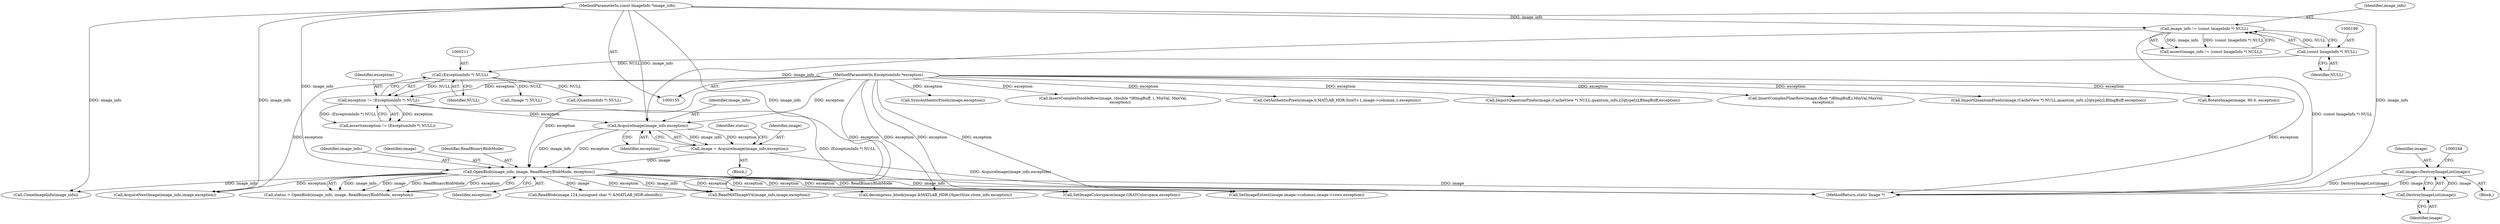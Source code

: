 digraph "0_ImageMagick_04178de2247e353fc095846784b9a10fefdbf890@pointer" {
"1000242" [label="(Call,image=DestroyImageList(image))"];
"1000244" [label="(Call,DestroyImageList(image))"];
"1000232" [label="(Call,OpenBlob(image_info, image, ReadBinaryBlobMode, exception))"];
"1000227" [label="(Call,AcquireImage(image_info,exception))"];
"1000196" [label="(Call,image_info != (const ImageInfo *) NULL)"];
"1000156" [label="(MethodParameterIn,const ImageInfo *image_info)"];
"1000198" [label="(Call,(const ImageInfo *) NULL)"];
"1000208" [label="(Call,exception != (ExceptionInfo *) NULL)"];
"1000157" [label="(MethodParameterIn,ExceptionInfo *exception)"];
"1000210" [label="(Call,(ExceptionInfo *) NULL)"];
"1000225" [label="(Call,image = AcquireImage(image_info,exception))"];
"1000491" [label="(Call,CloneImageInfo(image_info))"];
"1000232" [label="(Call,OpenBlob(image_info, image, ReadBinaryBlobMode, exception))"];
"1000200" [label="(Identifier,NULL)"];
"1000158" [label="(Block,)"];
"1001460" [label="(Call,SyncAuthenticPixels(image,exception))"];
"1000243" [label="(Identifier,image)"];
"1000207" [label="(Call,assert(exception != (ExceptionInfo *) NULL))"];
"1001553" [label="(Call,InsertComplexDoubleRow(image, (double *)BImgBuff, i, MinVal, MaxVal,\n            exception))"];
"1000245" [label="(Identifier,image)"];
"1000208" [label="(Call,exception != (ExceptionInfo *) NULL)"];
"1000235" [label="(Identifier,ReadBinaryBlobMode)"];
"1000244" [label="(Call,DestroyImageList(image))"];
"1000212" [label="(Identifier,NULL)"];
"1001984" [label="(MethodReturn,static Image *)"];
"1000230" [label="(Call,status = OpenBlob(image_info, image, ReadBinaryBlobMode, exception))"];
"1000156" [label="(MethodParameterIn,const ImageInfo *image_info)"];
"1000262" [label="(Call,ReadBlob(image,124,(unsigned char *) &MATLAB_HDR.identific))"];
"1001291" [label="(Call,GetAuthenticPixels(image,0,MATLAB_HDR.SizeY-i-1,image->columns,1,exception))"];
"1000157" [label="(MethodParameterIn,ExceptionInfo *exception)"];
"1000210" [label="(Call,(ExceptionInfo *) NULL)"];
"1000247" [label="(Call,(Image *) NULL)"];
"1000241" [label="(Block,)"];
"1001419" [label="(Call,ImportQuantumPixels(image,(CacheView *) NULL,quantum_info,z2qtype[z],BImgBuff,exception))"];
"1000226" [label="(Identifier,image)"];
"1001158" [label="(Call,SetImageExtent(image,image->columns,image->rows,exception))"];
"1001586" [label="(Call,InsertComplexFloatRow(image,(float *)BImgBuff,i,MinVal,MaxVal,\n            exception))"];
"1000242" [label="(Call,image=DestroyImageList(image))"];
"1000287" [label="(Call,ReadMATImageV4(image_info,image,exception))"];
"1000236" [label="(Identifier,exception)"];
"1000252" [label="(Call,(QuantumInfo *) NULL)"];
"1000233" [label="(Identifier,image_info)"];
"1001128" [label="(Call,SetImageColorspace(image,GRAYColorspace,exception))"];
"1000198" [label="(Call,(const ImageInfo *) NULL)"];
"1000209" [label="(Identifier,exception)"];
"1001383" [label="(Call,ImportQuantumPixels(image,(CacheView *) NULL,quantum_info,z2qtype[z],BImgBuff,exception))"];
"1000228" [label="(Identifier,image_info)"];
"1000227" [label="(Call,AcquireImage(image_info,exception))"];
"1000196" [label="(Call,image_info != (const ImageInfo *) NULL)"];
"1001726" [label="(Call,AcquireNextImage(image_info,image,exception))"];
"1000231" [label="(Identifier,status)"];
"1000225" [label="(Call,image = AcquireImage(image_info,exception))"];
"1000234" [label="(Identifier,image)"];
"1000197" [label="(Identifier,image_info)"];
"1000195" [label="(Call,assert(image_info != (const ImageInfo *) NULL))"];
"1001634" [label="(Call,RotateImage(image, 90.0, exception))"];
"1000505" [label="(Call,decompress_block(image,&MATLAB_HDR.ObjectSize,clone_info,exception))"];
"1000229" [label="(Identifier,exception)"];
"1000242" -> "1000241"  [label="AST: "];
"1000242" -> "1000244"  [label="CFG: "];
"1000243" -> "1000242"  [label="AST: "];
"1000244" -> "1000242"  [label="AST: "];
"1000248" -> "1000242"  [label="CFG: "];
"1000242" -> "1001984"  [label="DDG: DestroyImageList(image)"];
"1000242" -> "1001984"  [label="DDG: image"];
"1000244" -> "1000242"  [label="DDG: image"];
"1000244" -> "1000245"  [label="CFG: "];
"1000245" -> "1000244"  [label="AST: "];
"1000232" -> "1000244"  [label="DDG: image"];
"1000232" -> "1000230"  [label="AST: "];
"1000232" -> "1000236"  [label="CFG: "];
"1000233" -> "1000232"  [label="AST: "];
"1000234" -> "1000232"  [label="AST: "];
"1000235" -> "1000232"  [label="AST: "];
"1000236" -> "1000232"  [label="AST: "];
"1000230" -> "1000232"  [label="CFG: "];
"1000232" -> "1001984"  [label="DDG: image_info"];
"1000232" -> "1001984"  [label="DDG: exception"];
"1000232" -> "1001984"  [label="DDG: ReadBinaryBlobMode"];
"1000232" -> "1000230"  [label="DDG: image_info"];
"1000232" -> "1000230"  [label="DDG: image"];
"1000232" -> "1000230"  [label="DDG: ReadBinaryBlobMode"];
"1000232" -> "1000230"  [label="DDG: exception"];
"1000227" -> "1000232"  [label="DDG: image_info"];
"1000227" -> "1000232"  [label="DDG: exception"];
"1000156" -> "1000232"  [label="DDG: image_info"];
"1000225" -> "1000232"  [label="DDG: image"];
"1000157" -> "1000232"  [label="DDG: exception"];
"1000232" -> "1000262"  [label="DDG: image"];
"1000232" -> "1000287"  [label="DDG: image_info"];
"1000232" -> "1000287"  [label="DDG: exception"];
"1000232" -> "1000491"  [label="DDG: image_info"];
"1000232" -> "1000505"  [label="DDG: exception"];
"1000232" -> "1001128"  [label="DDG: exception"];
"1000232" -> "1001158"  [label="DDG: exception"];
"1000232" -> "1001726"  [label="DDG: exception"];
"1000227" -> "1000225"  [label="AST: "];
"1000227" -> "1000229"  [label="CFG: "];
"1000228" -> "1000227"  [label="AST: "];
"1000229" -> "1000227"  [label="AST: "];
"1000225" -> "1000227"  [label="CFG: "];
"1000227" -> "1000225"  [label="DDG: image_info"];
"1000227" -> "1000225"  [label="DDG: exception"];
"1000196" -> "1000227"  [label="DDG: image_info"];
"1000156" -> "1000227"  [label="DDG: image_info"];
"1000208" -> "1000227"  [label="DDG: exception"];
"1000157" -> "1000227"  [label="DDG: exception"];
"1000196" -> "1000195"  [label="AST: "];
"1000196" -> "1000198"  [label="CFG: "];
"1000197" -> "1000196"  [label="AST: "];
"1000198" -> "1000196"  [label="AST: "];
"1000195" -> "1000196"  [label="CFG: "];
"1000196" -> "1001984"  [label="DDG: (const ImageInfo *) NULL"];
"1000196" -> "1000195"  [label="DDG: image_info"];
"1000196" -> "1000195"  [label="DDG: (const ImageInfo *) NULL"];
"1000156" -> "1000196"  [label="DDG: image_info"];
"1000198" -> "1000196"  [label="DDG: NULL"];
"1000156" -> "1000155"  [label="AST: "];
"1000156" -> "1001984"  [label="DDG: image_info"];
"1000156" -> "1000287"  [label="DDG: image_info"];
"1000156" -> "1000491"  [label="DDG: image_info"];
"1000156" -> "1001726"  [label="DDG: image_info"];
"1000198" -> "1000200"  [label="CFG: "];
"1000199" -> "1000198"  [label="AST: "];
"1000200" -> "1000198"  [label="AST: "];
"1000198" -> "1000210"  [label="DDG: NULL"];
"1000208" -> "1000207"  [label="AST: "];
"1000208" -> "1000210"  [label="CFG: "];
"1000209" -> "1000208"  [label="AST: "];
"1000210" -> "1000208"  [label="AST: "];
"1000207" -> "1000208"  [label="CFG: "];
"1000208" -> "1001984"  [label="DDG: (ExceptionInfo *) NULL"];
"1000208" -> "1000207"  [label="DDG: exception"];
"1000208" -> "1000207"  [label="DDG: (ExceptionInfo *) NULL"];
"1000157" -> "1000208"  [label="DDG: exception"];
"1000210" -> "1000208"  [label="DDG: NULL"];
"1000157" -> "1000155"  [label="AST: "];
"1000157" -> "1001984"  [label="DDG: exception"];
"1000157" -> "1000287"  [label="DDG: exception"];
"1000157" -> "1000505"  [label="DDG: exception"];
"1000157" -> "1001128"  [label="DDG: exception"];
"1000157" -> "1001158"  [label="DDG: exception"];
"1000157" -> "1001291"  [label="DDG: exception"];
"1000157" -> "1001383"  [label="DDG: exception"];
"1000157" -> "1001419"  [label="DDG: exception"];
"1000157" -> "1001460"  [label="DDG: exception"];
"1000157" -> "1001553"  [label="DDG: exception"];
"1000157" -> "1001586"  [label="DDG: exception"];
"1000157" -> "1001634"  [label="DDG: exception"];
"1000157" -> "1001726"  [label="DDG: exception"];
"1000210" -> "1000212"  [label="CFG: "];
"1000211" -> "1000210"  [label="AST: "];
"1000212" -> "1000210"  [label="AST: "];
"1000210" -> "1000247"  [label="DDG: NULL"];
"1000210" -> "1000252"  [label="DDG: NULL"];
"1000225" -> "1000158"  [label="AST: "];
"1000226" -> "1000225"  [label="AST: "];
"1000231" -> "1000225"  [label="CFG: "];
"1000225" -> "1001984"  [label="DDG: AcquireImage(image_info,exception)"];
}
